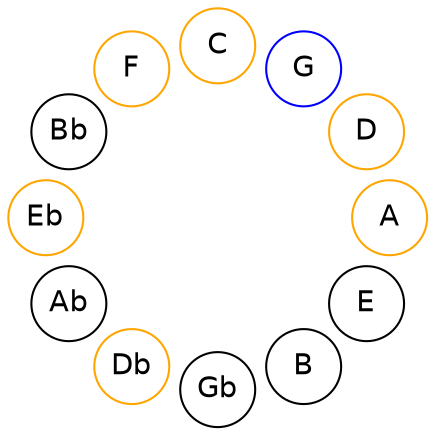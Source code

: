 
graph {

layout = circo;
mindist = .1

node [shape = circle, fontname = Helvetica, margin = 0]
edge [style=invis]

subgraph 1 {
	E -- B -- Gb -- Db -- Ab -- Eb -- Bb -- F -- C -- G -- D -- A -- E
}

Db [color=orange];
Eb [color=orange];
F [color=orange];
C [color=orange];
G [color=blue];
D [color=orange];
A [color=orange];
}
